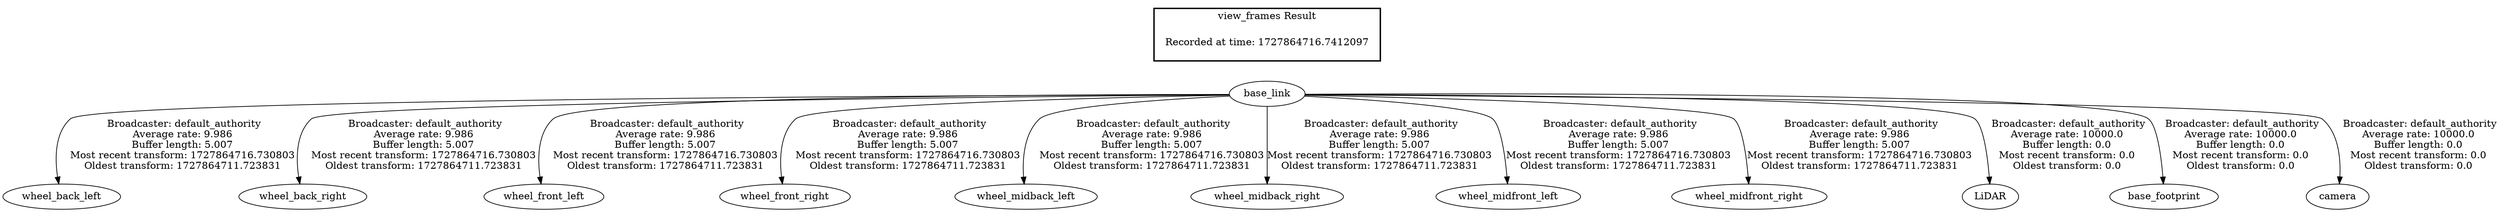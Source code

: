 digraph G {
"base_link" -> "wheel_back_left"[label=" Broadcaster: default_authority\nAverage rate: 9.986\nBuffer length: 5.007\nMost recent transform: 1727864716.730803\nOldest transform: 1727864711.723831\n"];
"base_link" -> "wheel_back_right"[label=" Broadcaster: default_authority\nAverage rate: 9.986\nBuffer length: 5.007\nMost recent transform: 1727864716.730803\nOldest transform: 1727864711.723831\n"];
"base_link" -> "wheel_front_left"[label=" Broadcaster: default_authority\nAverage rate: 9.986\nBuffer length: 5.007\nMost recent transform: 1727864716.730803\nOldest transform: 1727864711.723831\n"];
"base_link" -> "wheel_front_right"[label=" Broadcaster: default_authority\nAverage rate: 9.986\nBuffer length: 5.007\nMost recent transform: 1727864716.730803\nOldest transform: 1727864711.723831\n"];
"base_link" -> "wheel_midback_left"[label=" Broadcaster: default_authority\nAverage rate: 9.986\nBuffer length: 5.007\nMost recent transform: 1727864716.730803\nOldest transform: 1727864711.723831\n"];
"base_link" -> "wheel_midback_right"[label=" Broadcaster: default_authority\nAverage rate: 9.986\nBuffer length: 5.007\nMost recent transform: 1727864716.730803\nOldest transform: 1727864711.723831\n"];
"base_link" -> "wheel_midfront_left"[label=" Broadcaster: default_authority\nAverage rate: 9.986\nBuffer length: 5.007\nMost recent transform: 1727864716.730803\nOldest transform: 1727864711.723831\n"];
"base_link" -> "wheel_midfront_right"[label=" Broadcaster: default_authority\nAverage rate: 9.986\nBuffer length: 5.007\nMost recent transform: 1727864716.730803\nOldest transform: 1727864711.723831\n"];
"base_link" -> "LiDAR"[label=" Broadcaster: default_authority\nAverage rate: 10000.0\nBuffer length: 0.0\nMost recent transform: 0.0\nOldest transform: 0.0\n"];
"base_link" -> "base_footprint"[label=" Broadcaster: default_authority\nAverage rate: 10000.0\nBuffer length: 0.0\nMost recent transform: 0.0\nOldest transform: 0.0\n"];
"base_link" -> "camera"[label=" Broadcaster: default_authority\nAverage rate: 10000.0\nBuffer length: 0.0\nMost recent transform: 0.0\nOldest transform: 0.0\n"];
edge [style=invis];
 subgraph cluster_legend { style=bold; color=black; label ="view_frames Result";
"Recorded at time: 1727864716.7412097"[ shape=plaintext ] ;
}->"base_link";
}